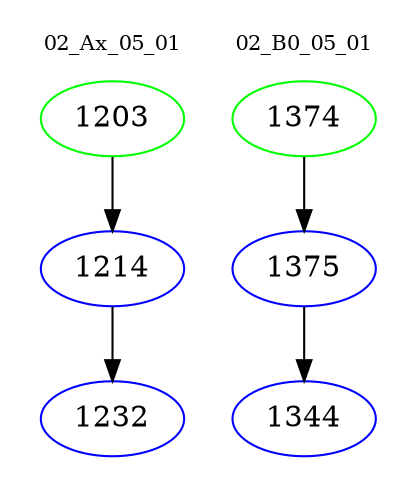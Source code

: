 digraph{
subgraph cluster_0 {
color = white
label = "02_Ax_05_01";
fontsize=10;
T0_1203 [label="1203", color="green"]
T0_1203 -> T0_1214 [color="black"]
T0_1214 [label="1214", color="blue"]
T0_1214 -> T0_1232 [color="black"]
T0_1232 [label="1232", color="blue"]
}
subgraph cluster_1 {
color = white
label = "02_B0_05_01";
fontsize=10;
T1_1374 [label="1374", color="green"]
T1_1374 -> T1_1375 [color="black"]
T1_1375 [label="1375", color="blue"]
T1_1375 -> T1_1344 [color="black"]
T1_1344 [label="1344", color="blue"]
}
}
